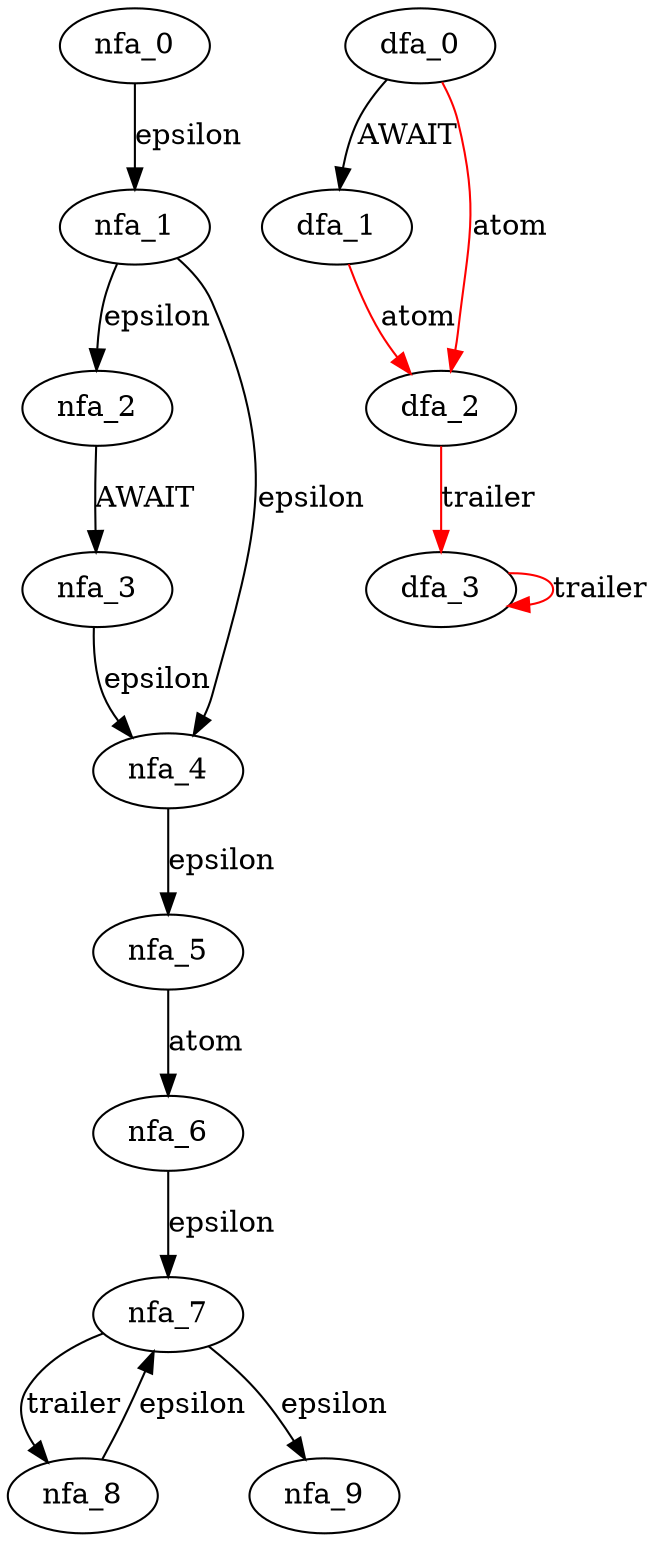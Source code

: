 digraph atom_expr {
 subgraph atom_expr_nfa {
  nfa_0->nfa_1[label=epsilon]
  nfa_1->nfa_2[label=epsilon]
  nfa_2->nfa_3[label=AWAIT]
  nfa_3->nfa_4[label=epsilon]
  nfa_4->nfa_5[label=epsilon]
  nfa_5->nfa_6[label=atom]
  nfa_6->nfa_7[label=epsilon]
  nfa_7->nfa_8[label=trailer]
  nfa_8->nfa_7[label=epsilon]
  nfa_7->nfa_9[label=epsilon]
  nfa_1->nfa_4[label=epsilon]
  }
 subgraph atom_expr_dfa {
  dfa_0->dfa_1[label=AWAIT]
  dfa_1->dfa_2[label=atom,color=red]
  dfa_2->dfa_3[label=trailer,color=red]
  dfa_3->dfa_3[label=trailer,color=red]
  dfa_0->dfa_2[label=atom,color=red]
  }
}
